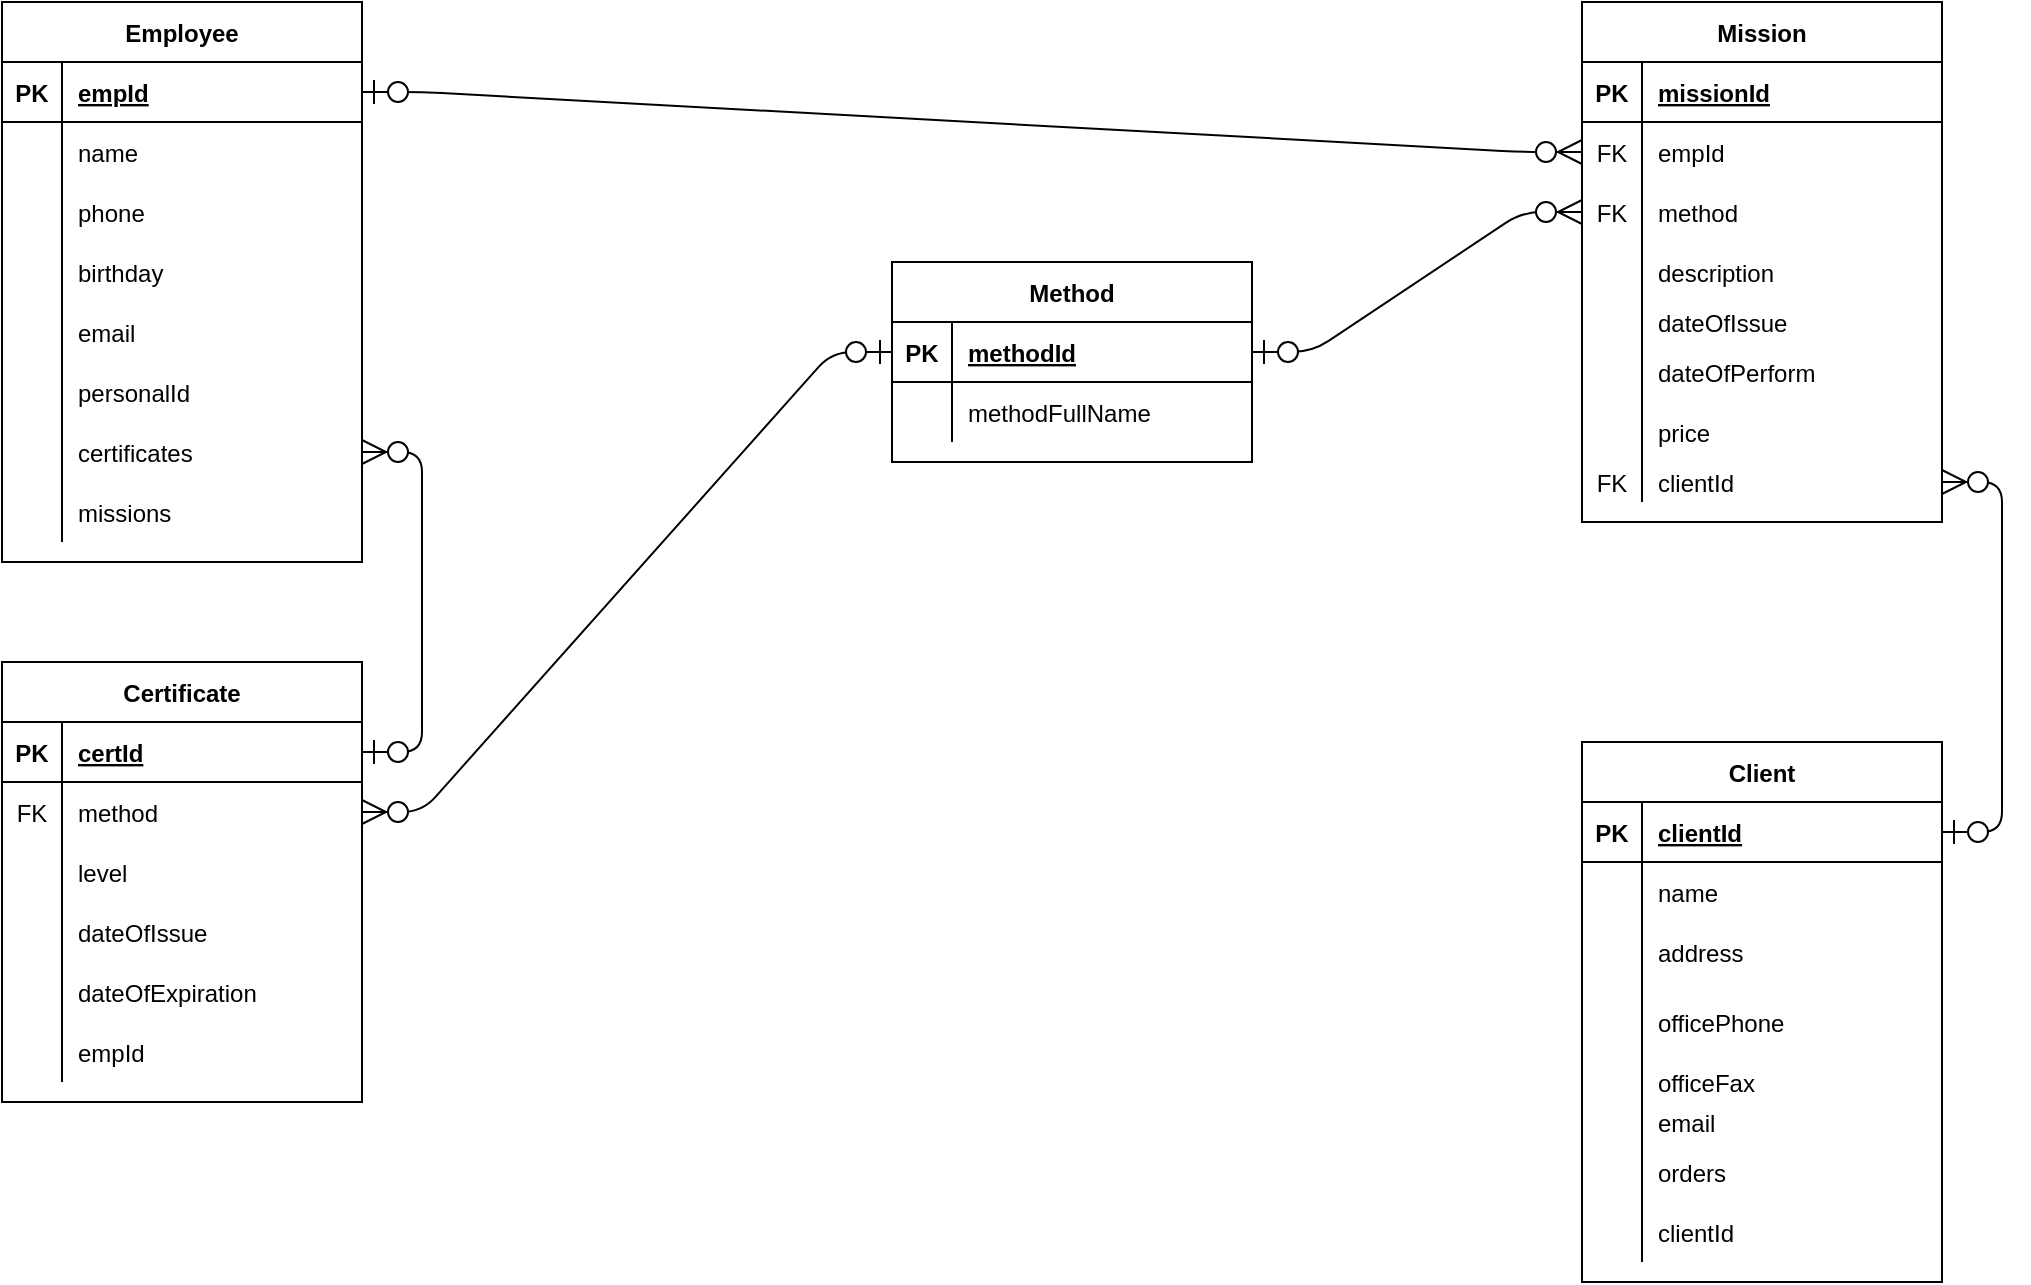 <mxfile version="14.4.9" type="github">
  <diagram id="C5RBs43oDa-KdzZeNtuy" name="Page-1">
    <mxGraphModel dx="447" dy="267" grid="1" gridSize="10" guides="1" tooltips="1" connect="1" arrows="1" fold="1" page="1" pageScale="1" pageWidth="1169" pageHeight="827" math="0" shadow="0">
      <root>
        <mxCell id="WIyWlLk6GJQsqaUBKTNV-0" />
        <mxCell id="WIyWlLk6GJQsqaUBKTNV-1" parent="WIyWlLk6GJQsqaUBKTNV-0" />
        <mxCell id="Wr9JvezOxFuutqD4S8kw-1" value="Employee" style="shape=table;startSize=30;container=1;collapsible=1;childLayout=tableLayout;fixedRows=1;rowLines=0;fontStyle=1;align=center;resizeLast=1;" vertex="1" parent="WIyWlLk6GJQsqaUBKTNV-1">
          <mxGeometry x="50" y="100" width="180" height="280" as="geometry" />
        </mxCell>
        <mxCell id="Wr9JvezOxFuutqD4S8kw-2" value="" style="shape=partialRectangle;collapsible=0;dropTarget=0;pointerEvents=0;fillColor=none;top=0;left=0;bottom=1;right=0;points=[[0,0.5],[1,0.5]];portConstraint=eastwest;" vertex="1" parent="Wr9JvezOxFuutqD4S8kw-1">
          <mxGeometry y="30" width="180" height="30" as="geometry" />
        </mxCell>
        <mxCell id="Wr9JvezOxFuutqD4S8kw-3" value="PK" style="shape=partialRectangle;connectable=0;fillColor=none;top=0;left=0;bottom=0;right=0;fontStyle=1;overflow=hidden;" vertex="1" parent="Wr9JvezOxFuutqD4S8kw-2">
          <mxGeometry width="30" height="30" as="geometry" />
        </mxCell>
        <mxCell id="Wr9JvezOxFuutqD4S8kw-4" value="empId" style="shape=partialRectangle;connectable=0;fillColor=none;top=0;left=0;bottom=0;right=0;align=left;spacingLeft=6;fontStyle=5;overflow=hidden;" vertex="1" parent="Wr9JvezOxFuutqD4S8kw-2">
          <mxGeometry x="30" width="150" height="30" as="geometry" />
        </mxCell>
        <mxCell id="Wr9JvezOxFuutqD4S8kw-5" value="" style="shape=partialRectangle;collapsible=0;dropTarget=0;pointerEvents=0;fillColor=none;top=0;left=0;bottom=0;right=0;points=[[0,0.5],[1,0.5]];portConstraint=eastwest;" vertex="1" parent="Wr9JvezOxFuutqD4S8kw-1">
          <mxGeometry y="60" width="180" height="30" as="geometry" />
        </mxCell>
        <mxCell id="Wr9JvezOxFuutqD4S8kw-6" value="" style="shape=partialRectangle;connectable=0;fillColor=none;top=0;left=0;bottom=0;right=0;editable=1;overflow=hidden;" vertex="1" parent="Wr9JvezOxFuutqD4S8kw-5">
          <mxGeometry width="30" height="30" as="geometry" />
        </mxCell>
        <mxCell id="Wr9JvezOxFuutqD4S8kw-7" value="name" style="shape=partialRectangle;connectable=0;fillColor=none;top=0;left=0;bottom=0;right=0;align=left;spacingLeft=6;overflow=hidden;" vertex="1" parent="Wr9JvezOxFuutqD4S8kw-5">
          <mxGeometry x="30" width="150" height="30" as="geometry" />
        </mxCell>
        <mxCell id="Wr9JvezOxFuutqD4S8kw-8" value="" style="shape=partialRectangle;collapsible=0;dropTarget=0;pointerEvents=0;fillColor=none;top=0;left=0;bottom=0;right=0;points=[[0,0.5],[1,0.5]];portConstraint=eastwest;" vertex="1" parent="Wr9JvezOxFuutqD4S8kw-1">
          <mxGeometry y="90" width="180" height="30" as="geometry" />
        </mxCell>
        <mxCell id="Wr9JvezOxFuutqD4S8kw-9" value="" style="shape=partialRectangle;connectable=0;fillColor=none;top=0;left=0;bottom=0;right=0;editable=1;overflow=hidden;" vertex="1" parent="Wr9JvezOxFuutqD4S8kw-8">
          <mxGeometry width="30" height="30" as="geometry" />
        </mxCell>
        <mxCell id="Wr9JvezOxFuutqD4S8kw-10" value="phone" style="shape=partialRectangle;connectable=0;fillColor=none;top=0;left=0;bottom=0;right=0;align=left;spacingLeft=6;overflow=hidden;" vertex="1" parent="Wr9JvezOxFuutqD4S8kw-8">
          <mxGeometry x="30" width="150" height="30" as="geometry" />
        </mxCell>
        <mxCell id="Wr9JvezOxFuutqD4S8kw-11" value="" style="shape=partialRectangle;collapsible=0;dropTarget=0;pointerEvents=0;fillColor=none;top=0;left=0;bottom=0;right=0;points=[[0,0.5],[1,0.5]];portConstraint=eastwest;" vertex="1" parent="Wr9JvezOxFuutqD4S8kw-1">
          <mxGeometry y="120" width="180" height="30" as="geometry" />
        </mxCell>
        <mxCell id="Wr9JvezOxFuutqD4S8kw-12" value="" style="shape=partialRectangle;connectable=0;fillColor=none;top=0;left=0;bottom=0;right=0;editable=1;overflow=hidden;" vertex="1" parent="Wr9JvezOxFuutqD4S8kw-11">
          <mxGeometry width="30" height="30" as="geometry" />
        </mxCell>
        <mxCell id="Wr9JvezOxFuutqD4S8kw-13" value="birthday" style="shape=partialRectangle;connectable=0;fillColor=none;top=0;left=0;bottom=0;right=0;align=left;spacingLeft=6;overflow=hidden;" vertex="1" parent="Wr9JvezOxFuutqD4S8kw-11">
          <mxGeometry x="30" width="150" height="30" as="geometry" />
        </mxCell>
        <mxCell id="Wr9JvezOxFuutqD4S8kw-115" value="" style="shape=partialRectangle;collapsible=0;dropTarget=0;pointerEvents=0;fillColor=none;top=0;left=0;bottom=0;right=0;points=[[0,0.5],[1,0.5]];portConstraint=eastwest;" vertex="1" parent="Wr9JvezOxFuutqD4S8kw-1">
          <mxGeometry y="150" width="180" height="30" as="geometry" />
        </mxCell>
        <mxCell id="Wr9JvezOxFuutqD4S8kw-116" value="" style="shape=partialRectangle;connectable=0;fillColor=none;top=0;left=0;bottom=0;right=0;editable=1;overflow=hidden;" vertex="1" parent="Wr9JvezOxFuutqD4S8kw-115">
          <mxGeometry width="30" height="30" as="geometry" />
        </mxCell>
        <mxCell id="Wr9JvezOxFuutqD4S8kw-117" value="email" style="shape=partialRectangle;connectable=0;fillColor=none;top=0;left=0;bottom=0;right=0;align=left;spacingLeft=6;overflow=hidden;" vertex="1" parent="Wr9JvezOxFuutqD4S8kw-115">
          <mxGeometry x="30" width="150" height="30" as="geometry" />
        </mxCell>
        <mxCell id="Wr9JvezOxFuutqD4S8kw-27" value="" style="shape=partialRectangle;collapsible=0;dropTarget=0;pointerEvents=0;fillColor=none;top=0;left=0;bottom=0;right=0;points=[[0,0.5],[1,0.5]];portConstraint=eastwest;" vertex="1" parent="Wr9JvezOxFuutqD4S8kw-1">
          <mxGeometry y="180" width="180" height="30" as="geometry" />
        </mxCell>
        <mxCell id="Wr9JvezOxFuutqD4S8kw-28" value="" style="shape=partialRectangle;connectable=0;fillColor=none;top=0;left=0;bottom=0;right=0;editable=1;overflow=hidden;" vertex="1" parent="Wr9JvezOxFuutqD4S8kw-27">
          <mxGeometry width="30" height="30" as="geometry" />
        </mxCell>
        <mxCell id="Wr9JvezOxFuutqD4S8kw-29" value="personalId" style="shape=partialRectangle;connectable=0;fillColor=none;top=0;left=0;bottom=0;right=0;align=left;spacingLeft=6;overflow=hidden;" vertex="1" parent="Wr9JvezOxFuutqD4S8kw-27">
          <mxGeometry x="30" width="150" height="30" as="geometry" />
        </mxCell>
        <mxCell id="Wr9JvezOxFuutqD4S8kw-30" value="" style="shape=partialRectangle;collapsible=0;dropTarget=0;pointerEvents=0;fillColor=none;top=0;left=0;bottom=0;right=0;points=[[0,0.5],[1,0.5]];portConstraint=eastwest;" vertex="1" parent="Wr9JvezOxFuutqD4S8kw-1">
          <mxGeometry y="210" width="180" height="30" as="geometry" />
        </mxCell>
        <mxCell id="Wr9JvezOxFuutqD4S8kw-31" value="" style="shape=partialRectangle;connectable=0;fillColor=none;top=0;left=0;bottom=0;right=0;editable=1;overflow=hidden;" vertex="1" parent="Wr9JvezOxFuutqD4S8kw-30">
          <mxGeometry width="30" height="30" as="geometry" />
        </mxCell>
        <mxCell id="Wr9JvezOxFuutqD4S8kw-32" value="certificates" style="shape=partialRectangle;connectable=0;fillColor=none;top=0;left=0;bottom=0;right=0;align=left;spacingLeft=6;overflow=hidden;" vertex="1" parent="Wr9JvezOxFuutqD4S8kw-30">
          <mxGeometry x="30" width="150" height="30" as="geometry" />
        </mxCell>
        <mxCell id="Wr9JvezOxFuutqD4S8kw-33" value="" style="shape=partialRectangle;collapsible=0;dropTarget=0;pointerEvents=0;fillColor=none;top=0;left=0;bottom=0;right=0;points=[[0,0.5],[1,0.5]];portConstraint=eastwest;" vertex="1" parent="Wr9JvezOxFuutqD4S8kw-1">
          <mxGeometry y="240" width="180" height="30" as="geometry" />
        </mxCell>
        <mxCell id="Wr9JvezOxFuutqD4S8kw-34" value="" style="shape=partialRectangle;connectable=0;fillColor=none;top=0;left=0;bottom=0;right=0;editable=1;overflow=hidden;" vertex="1" parent="Wr9JvezOxFuutqD4S8kw-33">
          <mxGeometry width="30" height="30" as="geometry" />
        </mxCell>
        <mxCell id="Wr9JvezOxFuutqD4S8kw-35" value="missions" style="shape=partialRectangle;connectable=0;fillColor=none;top=0;left=0;bottom=0;right=0;align=left;spacingLeft=6;overflow=hidden;" vertex="1" parent="Wr9JvezOxFuutqD4S8kw-33">
          <mxGeometry x="30" width="150" height="30" as="geometry" />
        </mxCell>
        <mxCell id="Wr9JvezOxFuutqD4S8kw-14" value="Certificate" style="shape=table;startSize=30;container=1;collapsible=1;childLayout=tableLayout;fixedRows=1;rowLines=0;fontStyle=1;align=center;resizeLast=1;" vertex="1" parent="WIyWlLk6GJQsqaUBKTNV-1">
          <mxGeometry x="50" y="430" width="180" height="220" as="geometry" />
        </mxCell>
        <mxCell id="Wr9JvezOxFuutqD4S8kw-15" value="" style="shape=partialRectangle;collapsible=0;dropTarget=0;pointerEvents=0;fillColor=none;top=0;left=0;bottom=1;right=0;points=[[0,0.5],[1,0.5]];portConstraint=eastwest;" vertex="1" parent="Wr9JvezOxFuutqD4S8kw-14">
          <mxGeometry y="30" width="180" height="30" as="geometry" />
        </mxCell>
        <mxCell id="Wr9JvezOxFuutqD4S8kw-16" value="PK" style="shape=partialRectangle;connectable=0;fillColor=none;top=0;left=0;bottom=0;right=0;fontStyle=1;overflow=hidden;" vertex="1" parent="Wr9JvezOxFuutqD4S8kw-15">
          <mxGeometry width="30" height="30" as="geometry" />
        </mxCell>
        <mxCell id="Wr9JvezOxFuutqD4S8kw-17" value="certId" style="shape=partialRectangle;connectable=0;fillColor=none;top=0;left=0;bottom=0;right=0;align=left;spacingLeft=6;fontStyle=5;overflow=hidden;" vertex="1" parent="Wr9JvezOxFuutqD4S8kw-15">
          <mxGeometry x="30" width="150" height="30" as="geometry" />
        </mxCell>
        <mxCell id="Wr9JvezOxFuutqD4S8kw-18" value="" style="shape=partialRectangle;collapsible=0;dropTarget=0;pointerEvents=0;fillColor=none;top=0;left=0;bottom=0;right=0;points=[[0,0.5],[1,0.5]];portConstraint=eastwest;" vertex="1" parent="Wr9JvezOxFuutqD4S8kw-14">
          <mxGeometry y="60" width="180" height="30" as="geometry" />
        </mxCell>
        <mxCell id="Wr9JvezOxFuutqD4S8kw-19" value="FK" style="shape=partialRectangle;connectable=0;fillColor=none;top=0;left=0;bottom=0;right=0;editable=1;overflow=hidden;" vertex="1" parent="Wr9JvezOxFuutqD4S8kw-18">
          <mxGeometry width="30" height="30" as="geometry" />
        </mxCell>
        <mxCell id="Wr9JvezOxFuutqD4S8kw-20" value="method" style="shape=partialRectangle;connectable=0;fillColor=none;top=0;left=0;bottom=0;right=0;align=left;spacingLeft=6;overflow=hidden;" vertex="1" parent="Wr9JvezOxFuutqD4S8kw-18">
          <mxGeometry x="30" width="150" height="30" as="geometry" />
        </mxCell>
        <mxCell id="Wr9JvezOxFuutqD4S8kw-21" value="" style="shape=partialRectangle;collapsible=0;dropTarget=0;pointerEvents=0;fillColor=none;top=0;left=0;bottom=0;right=0;points=[[0,0.5],[1,0.5]];portConstraint=eastwest;" vertex="1" parent="Wr9JvezOxFuutqD4S8kw-14">
          <mxGeometry y="90" width="180" height="30" as="geometry" />
        </mxCell>
        <mxCell id="Wr9JvezOxFuutqD4S8kw-22" value="" style="shape=partialRectangle;connectable=0;fillColor=none;top=0;left=0;bottom=0;right=0;editable=1;overflow=hidden;" vertex="1" parent="Wr9JvezOxFuutqD4S8kw-21">
          <mxGeometry width="30" height="30" as="geometry" />
        </mxCell>
        <mxCell id="Wr9JvezOxFuutqD4S8kw-23" value="level" style="shape=partialRectangle;connectable=0;fillColor=none;top=0;left=0;bottom=0;right=0;align=left;spacingLeft=6;overflow=hidden;" vertex="1" parent="Wr9JvezOxFuutqD4S8kw-21">
          <mxGeometry x="30" width="150" height="30" as="geometry" />
        </mxCell>
        <mxCell id="Wr9JvezOxFuutqD4S8kw-24" value="" style="shape=partialRectangle;collapsible=0;dropTarget=0;pointerEvents=0;fillColor=none;top=0;left=0;bottom=0;right=0;points=[[0,0.5],[1,0.5]];portConstraint=eastwest;" vertex="1" parent="Wr9JvezOxFuutqD4S8kw-14">
          <mxGeometry y="120" width="180" height="30" as="geometry" />
        </mxCell>
        <mxCell id="Wr9JvezOxFuutqD4S8kw-25" value="" style="shape=partialRectangle;connectable=0;fillColor=none;top=0;left=0;bottom=0;right=0;editable=1;overflow=hidden;" vertex="1" parent="Wr9JvezOxFuutqD4S8kw-24">
          <mxGeometry width="30" height="30" as="geometry" />
        </mxCell>
        <mxCell id="Wr9JvezOxFuutqD4S8kw-26" value="dateOfIssue" style="shape=partialRectangle;connectable=0;fillColor=none;top=0;left=0;bottom=0;right=0;align=left;spacingLeft=6;overflow=hidden;" vertex="1" parent="Wr9JvezOxFuutqD4S8kw-24">
          <mxGeometry x="30" width="150" height="30" as="geometry" />
        </mxCell>
        <mxCell id="Wr9JvezOxFuutqD4S8kw-36" value="" style="shape=partialRectangle;collapsible=0;dropTarget=0;pointerEvents=0;fillColor=none;top=0;left=0;bottom=0;right=0;points=[[0,0.5],[1,0.5]];portConstraint=eastwest;" vertex="1" parent="Wr9JvezOxFuutqD4S8kw-14">
          <mxGeometry y="150" width="180" height="30" as="geometry" />
        </mxCell>
        <mxCell id="Wr9JvezOxFuutqD4S8kw-37" value="" style="shape=partialRectangle;connectable=0;fillColor=none;top=0;left=0;bottom=0;right=0;editable=1;overflow=hidden;" vertex="1" parent="Wr9JvezOxFuutqD4S8kw-36">
          <mxGeometry width="30" height="30" as="geometry" />
        </mxCell>
        <mxCell id="Wr9JvezOxFuutqD4S8kw-38" value="dateOfExpiration" style="shape=partialRectangle;connectable=0;fillColor=none;top=0;left=0;bottom=0;right=0;align=left;spacingLeft=6;overflow=hidden;" vertex="1" parent="Wr9JvezOxFuutqD4S8kw-36">
          <mxGeometry x="30" width="150" height="30" as="geometry" />
        </mxCell>
        <mxCell id="Wr9JvezOxFuutqD4S8kw-39" value="" style="shape=partialRectangle;collapsible=0;dropTarget=0;pointerEvents=0;fillColor=none;top=0;left=0;bottom=0;right=0;points=[[0,0.5],[1,0.5]];portConstraint=eastwest;" vertex="1" parent="Wr9JvezOxFuutqD4S8kw-14">
          <mxGeometry y="180" width="180" height="30" as="geometry" />
        </mxCell>
        <mxCell id="Wr9JvezOxFuutqD4S8kw-40" value="" style="shape=partialRectangle;connectable=0;fillColor=none;top=0;left=0;bottom=0;right=0;editable=1;overflow=hidden;" vertex="1" parent="Wr9JvezOxFuutqD4S8kw-39">
          <mxGeometry width="30" height="30" as="geometry" />
        </mxCell>
        <mxCell id="Wr9JvezOxFuutqD4S8kw-41" value="empId" style="shape=partialRectangle;connectable=0;fillColor=none;top=0;left=0;bottom=0;right=0;align=left;spacingLeft=6;overflow=hidden;" vertex="1" parent="Wr9JvezOxFuutqD4S8kw-39">
          <mxGeometry x="30" width="150" height="30" as="geometry" />
        </mxCell>
        <mxCell id="Wr9JvezOxFuutqD4S8kw-42" value="Mission" style="shape=table;startSize=30;container=1;collapsible=1;childLayout=tableLayout;fixedRows=1;rowLines=0;fontStyle=1;align=center;resizeLast=1;" vertex="1" parent="WIyWlLk6GJQsqaUBKTNV-1">
          <mxGeometry x="840" y="100" width="180" height="260" as="geometry" />
        </mxCell>
        <mxCell id="Wr9JvezOxFuutqD4S8kw-43" value="" style="shape=partialRectangle;collapsible=0;dropTarget=0;pointerEvents=0;fillColor=none;top=0;left=0;bottom=1;right=0;points=[[0,0.5],[1,0.5]];portConstraint=eastwest;" vertex="1" parent="Wr9JvezOxFuutqD4S8kw-42">
          <mxGeometry y="30" width="180" height="30" as="geometry" />
        </mxCell>
        <mxCell id="Wr9JvezOxFuutqD4S8kw-44" value="PK" style="shape=partialRectangle;connectable=0;fillColor=none;top=0;left=0;bottom=0;right=0;fontStyle=1;overflow=hidden;" vertex="1" parent="Wr9JvezOxFuutqD4S8kw-43">
          <mxGeometry width="30" height="30" as="geometry" />
        </mxCell>
        <mxCell id="Wr9JvezOxFuutqD4S8kw-45" value="missionId" style="shape=partialRectangle;connectable=0;fillColor=none;top=0;left=0;bottom=0;right=0;align=left;spacingLeft=6;fontStyle=5;overflow=hidden;" vertex="1" parent="Wr9JvezOxFuutqD4S8kw-43">
          <mxGeometry x="30" width="150" height="30" as="geometry" />
        </mxCell>
        <mxCell id="Wr9JvezOxFuutqD4S8kw-46" value="" style="shape=partialRectangle;collapsible=0;dropTarget=0;pointerEvents=0;fillColor=none;top=0;left=0;bottom=0;right=0;points=[[0,0.5],[1,0.5]];portConstraint=eastwest;" vertex="1" parent="Wr9JvezOxFuutqD4S8kw-42">
          <mxGeometry y="60" width="180" height="30" as="geometry" />
        </mxCell>
        <mxCell id="Wr9JvezOxFuutqD4S8kw-47" value="FK" style="shape=partialRectangle;connectable=0;fillColor=none;top=0;left=0;bottom=0;right=0;editable=1;overflow=hidden;" vertex="1" parent="Wr9JvezOxFuutqD4S8kw-46">
          <mxGeometry width="30" height="30" as="geometry" />
        </mxCell>
        <mxCell id="Wr9JvezOxFuutqD4S8kw-48" value="empId" style="shape=partialRectangle;connectable=0;fillColor=none;top=0;left=0;bottom=0;right=0;align=left;spacingLeft=6;overflow=hidden;" vertex="1" parent="Wr9JvezOxFuutqD4S8kw-46">
          <mxGeometry x="30" width="150" height="30" as="geometry" />
        </mxCell>
        <mxCell id="Wr9JvezOxFuutqD4S8kw-49" value="" style="shape=partialRectangle;collapsible=0;dropTarget=0;pointerEvents=0;fillColor=none;top=0;left=0;bottom=0;right=0;points=[[0,0.5],[1,0.5]];portConstraint=eastwest;" vertex="1" parent="Wr9JvezOxFuutqD4S8kw-42">
          <mxGeometry y="90" width="180" height="30" as="geometry" />
        </mxCell>
        <mxCell id="Wr9JvezOxFuutqD4S8kw-50" value="FK" style="shape=partialRectangle;connectable=0;fillColor=none;top=0;left=0;bottom=0;right=0;editable=1;overflow=hidden;" vertex="1" parent="Wr9JvezOxFuutqD4S8kw-49">
          <mxGeometry width="30" height="30" as="geometry" />
        </mxCell>
        <mxCell id="Wr9JvezOxFuutqD4S8kw-51" value="method" style="shape=partialRectangle;connectable=0;fillColor=none;top=0;left=0;bottom=0;right=0;align=left;spacingLeft=6;overflow=hidden;" vertex="1" parent="Wr9JvezOxFuutqD4S8kw-49">
          <mxGeometry x="30" width="150" height="30" as="geometry" />
        </mxCell>
        <mxCell id="Wr9JvezOxFuutqD4S8kw-52" value="" style="shape=partialRectangle;collapsible=0;dropTarget=0;pointerEvents=0;fillColor=none;top=0;left=0;bottom=0;right=0;points=[[0,0.5],[1,0.5]];portConstraint=eastwest;" vertex="1" parent="Wr9JvezOxFuutqD4S8kw-42">
          <mxGeometry y="120" width="180" height="30" as="geometry" />
        </mxCell>
        <mxCell id="Wr9JvezOxFuutqD4S8kw-53" value="" style="shape=partialRectangle;connectable=0;fillColor=none;top=0;left=0;bottom=0;right=0;editable=1;overflow=hidden;" vertex="1" parent="Wr9JvezOxFuutqD4S8kw-52">
          <mxGeometry width="30" height="30" as="geometry" />
        </mxCell>
        <mxCell id="Wr9JvezOxFuutqD4S8kw-54" value="description" style="shape=partialRectangle;connectable=0;fillColor=none;top=0;left=0;bottom=0;right=0;align=left;spacingLeft=6;overflow=hidden;" vertex="1" parent="Wr9JvezOxFuutqD4S8kw-52">
          <mxGeometry x="30" width="150" height="30" as="geometry" />
        </mxCell>
        <mxCell id="Wr9JvezOxFuutqD4S8kw-55" value="" style="shape=partialRectangle;collapsible=0;dropTarget=0;pointerEvents=0;fillColor=none;top=0;left=0;bottom=0;right=0;points=[[0,0.5],[1,0.5]];portConstraint=eastwest;" vertex="1" parent="Wr9JvezOxFuutqD4S8kw-42">
          <mxGeometry y="150" width="180" height="20" as="geometry" />
        </mxCell>
        <mxCell id="Wr9JvezOxFuutqD4S8kw-56" value="" style="shape=partialRectangle;connectable=0;fillColor=none;top=0;left=0;bottom=0;right=0;editable=1;overflow=hidden;" vertex="1" parent="Wr9JvezOxFuutqD4S8kw-55">
          <mxGeometry width="30" height="20" as="geometry" />
        </mxCell>
        <mxCell id="Wr9JvezOxFuutqD4S8kw-57" value="dateOfIssue" style="shape=partialRectangle;connectable=0;fillColor=none;top=0;left=0;bottom=0;right=0;align=left;spacingLeft=6;overflow=hidden;" vertex="1" parent="Wr9JvezOxFuutqD4S8kw-55">
          <mxGeometry x="30" width="150" height="20" as="geometry" />
        </mxCell>
        <mxCell id="Wr9JvezOxFuutqD4S8kw-58" value="" style="shape=partialRectangle;collapsible=0;dropTarget=0;pointerEvents=0;fillColor=none;top=0;left=0;bottom=0;right=0;points=[[0,0.5],[1,0.5]];portConstraint=eastwest;" vertex="1" parent="Wr9JvezOxFuutqD4S8kw-42">
          <mxGeometry y="170" width="180" height="30" as="geometry" />
        </mxCell>
        <mxCell id="Wr9JvezOxFuutqD4S8kw-59" value="" style="shape=partialRectangle;connectable=0;fillColor=none;top=0;left=0;bottom=0;right=0;editable=1;overflow=hidden;" vertex="1" parent="Wr9JvezOxFuutqD4S8kw-58">
          <mxGeometry width="30" height="30" as="geometry" />
        </mxCell>
        <mxCell id="Wr9JvezOxFuutqD4S8kw-60" value="dateOfPerform" style="shape=partialRectangle;connectable=0;fillColor=none;top=0;left=0;bottom=0;right=0;align=left;spacingLeft=6;overflow=hidden;" vertex="1" parent="Wr9JvezOxFuutqD4S8kw-58">
          <mxGeometry x="30" width="150" height="30" as="geometry" />
        </mxCell>
        <mxCell id="Wr9JvezOxFuutqD4S8kw-61" value="" style="shape=partialRectangle;collapsible=0;dropTarget=0;pointerEvents=0;fillColor=none;top=0;left=0;bottom=0;right=0;points=[[0,0.5],[1,0.5]];portConstraint=eastwest;" vertex="1" parent="Wr9JvezOxFuutqD4S8kw-42">
          <mxGeometry y="200" width="180" height="30" as="geometry" />
        </mxCell>
        <mxCell id="Wr9JvezOxFuutqD4S8kw-62" value="" style="shape=partialRectangle;connectable=0;fillColor=none;top=0;left=0;bottom=0;right=0;editable=1;overflow=hidden;" vertex="1" parent="Wr9JvezOxFuutqD4S8kw-61">
          <mxGeometry width="30" height="30" as="geometry" />
        </mxCell>
        <mxCell id="Wr9JvezOxFuutqD4S8kw-63" value="price" style="shape=partialRectangle;connectable=0;fillColor=none;top=0;left=0;bottom=0;right=0;align=left;spacingLeft=6;overflow=hidden;" vertex="1" parent="Wr9JvezOxFuutqD4S8kw-61">
          <mxGeometry x="30" width="150" height="30" as="geometry" />
        </mxCell>
        <mxCell id="Wr9JvezOxFuutqD4S8kw-64" value="" style="shape=partialRectangle;collapsible=0;dropTarget=0;pointerEvents=0;fillColor=none;top=0;left=0;bottom=0;right=0;points=[[0,0.5],[1,0.5]];portConstraint=eastwest;" vertex="1" parent="Wr9JvezOxFuutqD4S8kw-42">
          <mxGeometry y="230" width="180" height="20" as="geometry" />
        </mxCell>
        <mxCell id="Wr9JvezOxFuutqD4S8kw-65" value="FK" style="shape=partialRectangle;connectable=0;fillColor=none;top=0;left=0;bottom=0;right=0;editable=1;overflow=hidden;" vertex="1" parent="Wr9JvezOxFuutqD4S8kw-64">
          <mxGeometry width="30" height="20" as="geometry" />
        </mxCell>
        <mxCell id="Wr9JvezOxFuutqD4S8kw-66" value="clientId" style="shape=partialRectangle;connectable=0;fillColor=none;top=0;left=0;bottom=0;right=0;align=left;spacingLeft=6;overflow=hidden;" vertex="1" parent="Wr9JvezOxFuutqD4S8kw-64">
          <mxGeometry x="30" width="150" height="20" as="geometry" />
        </mxCell>
        <mxCell id="Wr9JvezOxFuutqD4S8kw-67" value="Client" style="shape=table;startSize=30;container=1;collapsible=1;childLayout=tableLayout;fixedRows=1;rowLines=0;fontStyle=1;align=center;resizeLast=1;" vertex="1" parent="WIyWlLk6GJQsqaUBKTNV-1">
          <mxGeometry x="840" y="470" width="180" height="270" as="geometry" />
        </mxCell>
        <mxCell id="Wr9JvezOxFuutqD4S8kw-68" value="" style="shape=partialRectangle;collapsible=0;dropTarget=0;pointerEvents=0;fillColor=none;top=0;left=0;bottom=1;right=0;points=[[0,0.5],[1,0.5]];portConstraint=eastwest;" vertex="1" parent="Wr9JvezOxFuutqD4S8kw-67">
          <mxGeometry y="30" width="180" height="30" as="geometry" />
        </mxCell>
        <mxCell id="Wr9JvezOxFuutqD4S8kw-69" value="PK" style="shape=partialRectangle;connectable=0;fillColor=none;top=0;left=0;bottom=0;right=0;fontStyle=1;overflow=hidden;" vertex="1" parent="Wr9JvezOxFuutqD4S8kw-68">
          <mxGeometry width="30" height="30" as="geometry" />
        </mxCell>
        <mxCell id="Wr9JvezOxFuutqD4S8kw-70" value="clientId" style="shape=partialRectangle;connectable=0;fillColor=none;top=0;left=0;bottom=0;right=0;align=left;spacingLeft=6;fontStyle=5;overflow=hidden;" vertex="1" parent="Wr9JvezOxFuutqD4S8kw-68">
          <mxGeometry x="30" width="150" height="30" as="geometry" />
        </mxCell>
        <mxCell id="Wr9JvezOxFuutqD4S8kw-71" value="" style="shape=partialRectangle;collapsible=0;dropTarget=0;pointerEvents=0;fillColor=none;top=0;left=0;bottom=0;right=0;points=[[0,0.5],[1,0.5]];portConstraint=eastwest;" vertex="1" parent="Wr9JvezOxFuutqD4S8kw-67">
          <mxGeometry y="60" width="180" height="30" as="geometry" />
        </mxCell>
        <mxCell id="Wr9JvezOxFuutqD4S8kw-72" value="" style="shape=partialRectangle;connectable=0;fillColor=none;top=0;left=0;bottom=0;right=0;editable=1;overflow=hidden;" vertex="1" parent="Wr9JvezOxFuutqD4S8kw-71">
          <mxGeometry width="30" height="30" as="geometry" />
        </mxCell>
        <mxCell id="Wr9JvezOxFuutqD4S8kw-73" value="name" style="shape=partialRectangle;connectable=0;fillColor=none;top=0;left=0;bottom=0;right=0;align=left;spacingLeft=6;overflow=hidden;" vertex="1" parent="Wr9JvezOxFuutqD4S8kw-71">
          <mxGeometry x="30" width="150" height="30" as="geometry" />
        </mxCell>
        <mxCell id="Wr9JvezOxFuutqD4S8kw-74" value="" style="shape=partialRectangle;collapsible=0;dropTarget=0;pointerEvents=0;fillColor=none;top=0;left=0;bottom=0;right=0;points=[[0,0.5],[1,0.5]];portConstraint=eastwest;" vertex="1" parent="Wr9JvezOxFuutqD4S8kw-67">
          <mxGeometry y="90" width="180" height="30" as="geometry" />
        </mxCell>
        <mxCell id="Wr9JvezOxFuutqD4S8kw-75" value="" style="shape=partialRectangle;connectable=0;fillColor=none;top=0;left=0;bottom=0;right=0;editable=1;overflow=hidden;" vertex="1" parent="Wr9JvezOxFuutqD4S8kw-74">
          <mxGeometry width="30" height="30" as="geometry" />
        </mxCell>
        <mxCell id="Wr9JvezOxFuutqD4S8kw-76" value="address" style="shape=partialRectangle;connectable=0;fillColor=none;top=0;left=0;bottom=0;right=0;align=left;spacingLeft=6;overflow=hidden;" vertex="1" parent="Wr9JvezOxFuutqD4S8kw-74">
          <mxGeometry x="30" width="150" height="30" as="geometry" />
        </mxCell>
        <mxCell id="Wr9JvezOxFuutqD4S8kw-77" value="" style="shape=partialRectangle;collapsible=0;dropTarget=0;pointerEvents=0;fillColor=none;top=0;left=0;bottom=0;right=0;points=[[0,0.5],[1,0.5]];portConstraint=eastwest;" vertex="1" parent="Wr9JvezOxFuutqD4S8kw-67">
          <mxGeometry y="120" width="180" height="40" as="geometry" />
        </mxCell>
        <mxCell id="Wr9JvezOxFuutqD4S8kw-78" value="" style="shape=partialRectangle;connectable=0;fillColor=none;top=0;left=0;bottom=0;right=0;editable=1;overflow=hidden;" vertex="1" parent="Wr9JvezOxFuutqD4S8kw-77">
          <mxGeometry width="30" height="40" as="geometry" />
        </mxCell>
        <mxCell id="Wr9JvezOxFuutqD4S8kw-79" value="officePhone" style="shape=partialRectangle;connectable=0;fillColor=none;top=0;left=0;bottom=0;right=0;align=left;spacingLeft=6;overflow=hidden;" vertex="1" parent="Wr9JvezOxFuutqD4S8kw-77">
          <mxGeometry x="30" width="150" height="40" as="geometry" />
        </mxCell>
        <mxCell id="Wr9JvezOxFuutqD4S8kw-80" value="" style="shape=partialRectangle;collapsible=0;dropTarget=0;pointerEvents=0;fillColor=none;top=0;left=0;bottom=0;right=0;points=[[0,0.5],[1,0.5]];portConstraint=eastwest;" vertex="1" parent="Wr9JvezOxFuutqD4S8kw-67">
          <mxGeometry y="160" width="180" height="20" as="geometry" />
        </mxCell>
        <mxCell id="Wr9JvezOxFuutqD4S8kw-81" value="" style="shape=partialRectangle;connectable=0;fillColor=none;top=0;left=0;bottom=0;right=0;editable=1;overflow=hidden;" vertex="1" parent="Wr9JvezOxFuutqD4S8kw-80">
          <mxGeometry width="30" height="20" as="geometry" />
        </mxCell>
        <mxCell id="Wr9JvezOxFuutqD4S8kw-82" value="officeFax" style="shape=partialRectangle;connectable=0;fillColor=none;top=0;left=0;bottom=0;right=0;align=left;spacingLeft=6;overflow=hidden;" vertex="1" parent="Wr9JvezOxFuutqD4S8kw-80">
          <mxGeometry x="30" width="150" height="20" as="geometry" />
        </mxCell>
        <mxCell id="Wr9JvezOxFuutqD4S8kw-83" value="" style="shape=partialRectangle;collapsible=0;dropTarget=0;pointerEvents=0;fillColor=none;top=0;left=0;bottom=0;right=0;points=[[0,0.5],[1,0.5]];portConstraint=eastwest;" vertex="1" parent="Wr9JvezOxFuutqD4S8kw-67">
          <mxGeometry y="180" width="180" height="20" as="geometry" />
        </mxCell>
        <mxCell id="Wr9JvezOxFuutqD4S8kw-84" value="" style="shape=partialRectangle;connectable=0;fillColor=none;top=0;left=0;bottom=0;right=0;editable=1;overflow=hidden;" vertex="1" parent="Wr9JvezOxFuutqD4S8kw-83">
          <mxGeometry width="30" height="20" as="geometry" />
        </mxCell>
        <mxCell id="Wr9JvezOxFuutqD4S8kw-85" value="email" style="shape=partialRectangle;connectable=0;fillColor=none;top=0;left=0;bottom=0;right=0;align=left;spacingLeft=6;overflow=hidden;" vertex="1" parent="Wr9JvezOxFuutqD4S8kw-83">
          <mxGeometry x="30" width="150" height="20" as="geometry" />
        </mxCell>
        <mxCell id="Wr9JvezOxFuutqD4S8kw-86" value="" style="shape=partialRectangle;collapsible=0;dropTarget=0;pointerEvents=0;fillColor=none;top=0;left=0;bottom=0;right=0;points=[[0,0.5],[1,0.5]];portConstraint=eastwest;" vertex="1" parent="Wr9JvezOxFuutqD4S8kw-67">
          <mxGeometry y="200" width="180" height="30" as="geometry" />
        </mxCell>
        <mxCell id="Wr9JvezOxFuutqD4S8kw-87" value="" style="shape=partialRectangle;connectable=0;fillColor=none;top=0;left=0;bottom=0;right=0;editable=1;overflow=hidden;" vertex="1" parent="Wr9JvezOxFuutqD4S8kw-86">
          <mxGeometry width="30" height="30" as="geometry" />
        </mxCell>
        <mxCell id="Wr9JvezOxFuutqD4S8kw-88" value="orders" style="shape=partialRectangle;connectable=0;fillColor=none;top=0;left=0;bottom=0;right=0;align=left;spacingLeft=6;overflow=hidden;" vertex="1" parent="Wr9JvezOxFuutqD4S8kw-86">
          <mxGeometry x="30" width="150" height="30" as="geometry" />
        </mxCell>
        <mxCell id="Wr9JvezOxFuutqD4S8kw-89" value="" style="shape=partialRectangle;collapsible=0;dropTarget=0;pointerEvents=0;fillColor=none;top=0;left=0;bottom=0;right=0;points=[[0,0.5],[1,0.5]];portConstraint=eastwest;" vertex="1" parent="Wr9JvezOxFuutqD4S8kw-67">
          <mxGeometry y="230" width="180" height="30" as="geometry" />
        </mxCell>
        <mxCell id="Wr9JvezOxFuutqD4S8kw-90" value="" style="shape=partialRectangle;connectable=0;fillColor=none;top=0;left=0;bottom=0;right=0;editable=1;overflow=hidden;" vertex="1" parent="Wr9JvezOxFuutqD4S8kw-89">
          <mxGeometry width="30" height="30" as="geometry" />
        </mxCell>
        <mxCell id="Wr9JvezOxFuutqD4S8kw-91" value="clientId" style="shape=partialRectangle;connectable=0;fillColor=none;top=0;left=0;bottom=0;right=0;align=left;spacingLeft=6;overflow=hidden;" vertex="1" parent="Wr9JvezOxFuutqD4S8kw-89">
          <mxGeometry x="30" width="150" height="30" as="geometry" />
        </mxCell>
        <mxCell id="Wr9JvezOxFuutqD4S8kw-92" value="Method" style="shape=table;startSize=30;container=1;collapsible=1;childLayout=tableLayout;fixedRows=1;rowLines=0;fontStyle=1;align=center;resizeLast=1;" vertex="1" parent="WIyWlLk6GJQsqaUBKTNV-1">
          <mxGeometry x="495" y="230" width="180" height="100" as="geometry" />
        </mxCell>
        <mxCell id="Wr9JvezOxFuutqD4S8kw-93" value="" style="shape=partialRectangle;collapsible=0;dropTarget=0;pointerEvents=0;fillColor=none;top=0;left=0;bottom=1;right=0;points=[[0,0.5],[1,0.5]];portConstraint=eastwest;" vertex="1" parent="Wr9JvezOxFuutqD4S8kw-92">
          <mxGeometry y="30" width="180" height="30" as="geometry" />
        </mxCell>
        <mxCell id="Wr9JvezOxFuutqD4S8kw-94" value="PK" style="shape=partialRectangle;connectable=0;fillColor=none;top=0;left=0;bottom=0;right=0;fontStyle=1;overflow=hidden;" vertex="1" parent="Wr9JvezOxFuutqD4S8kw-93">
          <mxGeometry width="30" height="30" as="geometry" />
        </mxCell>
        <mxCell id="Wr9JvezOxFuutqD4S8kw-95" value="methodId" style="shape=partialRectangle;connectable=0;fillColor=none;top=0;left=0;bottom=0;right=0;align=left;spacingLeft=6;fontStyle=5;overflow=hidden;" vertex="1" parent="Wr9JvezOxFuutqD4S8kw-93">
          <mxGeometry x="30" width="150" height="30" as="geometry" />
        </mxCell>
        <mxCell id="Wr9JvezOxFuutqD4S8kw-96" value="" style="shape=partialRectangle;collapsible=0;dropTarget=0;pointerEvents=0;fillColor=none;top=0;left=0;bottom=0;right=0;points=[[0,0.5],[1,0.5]];portConstraint=eastwest;" vertex="1" parent="Wr9JvezOxFuutqD4S8kw-92">
          <mxGeometry y="60" width="180" height="30" as="geometry" />
        </mxCell>
        <mxCell id="Wr9JvezOxFuutqD4S8kw-97" value="" style="shape=partialRectangle;connectable=0;fillColor=none;top=0;left=0;bottom=0;right=0;editable=1;overflow=hidden;" vertex="1" parent="Wr9JvezOxFuutqD4S8kw-96">
          <mxGeometry width="30" height="30" as="geometry" />
        </mxCell>
        <mxCell id="Wr9JvezOxFuutqD4S8kw-98" value="methodFullName" style="shape=partialRectangle;connectable=0;fillColor=none;top=0;left=0;bottom=0;right=0;align=left;spacingLeft=6;overflow=hidden;" vertex="1" parent="Wr9JvezOxFuutqD4S8kw-96">
          <mxGeometry x="30" width="150" height="30" as="geometry" />
        </mxCell>
        <mxCell id="Wr9JvezOxFuutqD4S8kw-105" value="" style="edgeStyle=entityRelationEdgeStyle;fontSize=12;html=1;endArrow=ERzeroToMany;startArrow=ERzeroToOne;endSize=10;startSize=10;" edge="1" parent="WIyWlLk6GJQsqaUBKTNV-1" source="Wr9JvezOxFuutqD4S8kw-2" target="Wr9JvezOxFuutqD4S8kw-46">
          <mxGeometry width="100" height="100" relative="1" as="geometry">
            <mxPoint x="370" y="330" as="sourcePoint" />
            <mxPoint x="470" y="230" as="targetPoint" />
          </mxGeometry>
        </mxCell>
        <mxCell id="Wr9JvezOxFuutqD4S8kw-106" value="" style="edgeStyle=entityRelationEdgeStyle;fontSize=12;html=1;endArrow=ERzeroToMany;startArrow=ERzeroToOne;endSize=10;startSize=10;" edge="1" parent="WIyWlLk6GJQsqaUBKTNV-1" source="Wr9JvezOxFuutqD4S8kw-68" target="Wr9JvezOxFuutqD4S8kw-64">
          <mxGeometry width="100" height="100" relative="1" as="geometry">
            <mxPoint x="340" y="200" as="sourcePoint" />
            <mxPoint x="510" y="230" as="targetPoint" />
          </mxGeometry>
        </mxCell>
        <mxCell id="Wr9JvezOxFuutqD4S8kw-107" value="" style="edgeStyle=entityRelationEdgeStyle;fontSize=12;html=1;endArrow=ERzeroToMany;startArrow=ERzeroToOne;endSize=10;startSize=10;" edge="1" parent="WIyWlLk6GJQsqaUBKTNV-1" source="Wr9JvezOxFuutqD4S8kw-15" target="Wr9JvezOxFuutqD4S8kw-30">
          <mxGeometry width="100" height="100" relative="1" as="geometry">
            <mxPoint x="350" y="220" as="sourcePoint" />
            <mxPoint x="520" y="250" as="targetPoint" />
          </mxGeometry>
        </mxCell>
        <mxCell id="Wr9JvezOxFuutqD4S8kw-113" value="" style="edgeStyle=entityRelationEdgeStyle;fontSize=12;html=1;endArrow=ERzeroToMany;startArrow=ERzeroToOne;endSize=10;startSize=10;" edge="1" parent="WIyWlLk6GJQsqaUBKTNV-1" source="Wr9JvezOxFuutqD4S8kw-93" target="Wr9JvezOxFuutqD4S8kw-18">
          <mxGeometry width="100" height="100" relative="1" as="geometry">
            <mxPoint x="240" y="155" as="sourcePoint" />
            <mxPoint x="850" y="185" as="targetPoint" />
          </mxGeometry>
        </mxCell>
        <mxCell id="Wr9JvezOxFuutqD4S8kw-114" value="" style="edgeStyle=entityRelationEdgeStyle;fontSize=12;html=1;endArrow=ERzeroToMany;startArrow=ERzeroToOne;endSize=10;startSize=10;" edge="1" parent="WIyWlLk6GJQsqaUBKTNV-1" source="Wr9JvezOxFuutqD4S8kw-93" target="Wr9JvezOxFuutqD4S8kw-49">
          <mxGeometry width="100" height="100" relative="1" as="geometry">
            <mxPoint x="250" y="165" as="sourcePoint" />
            <mxPoint x="860" y="195" as="targetPoint" />
          </mxGeometry>
        </mxCell>
      </root>
    </mxGraphModel>
  </diagram>
</mxfile>
